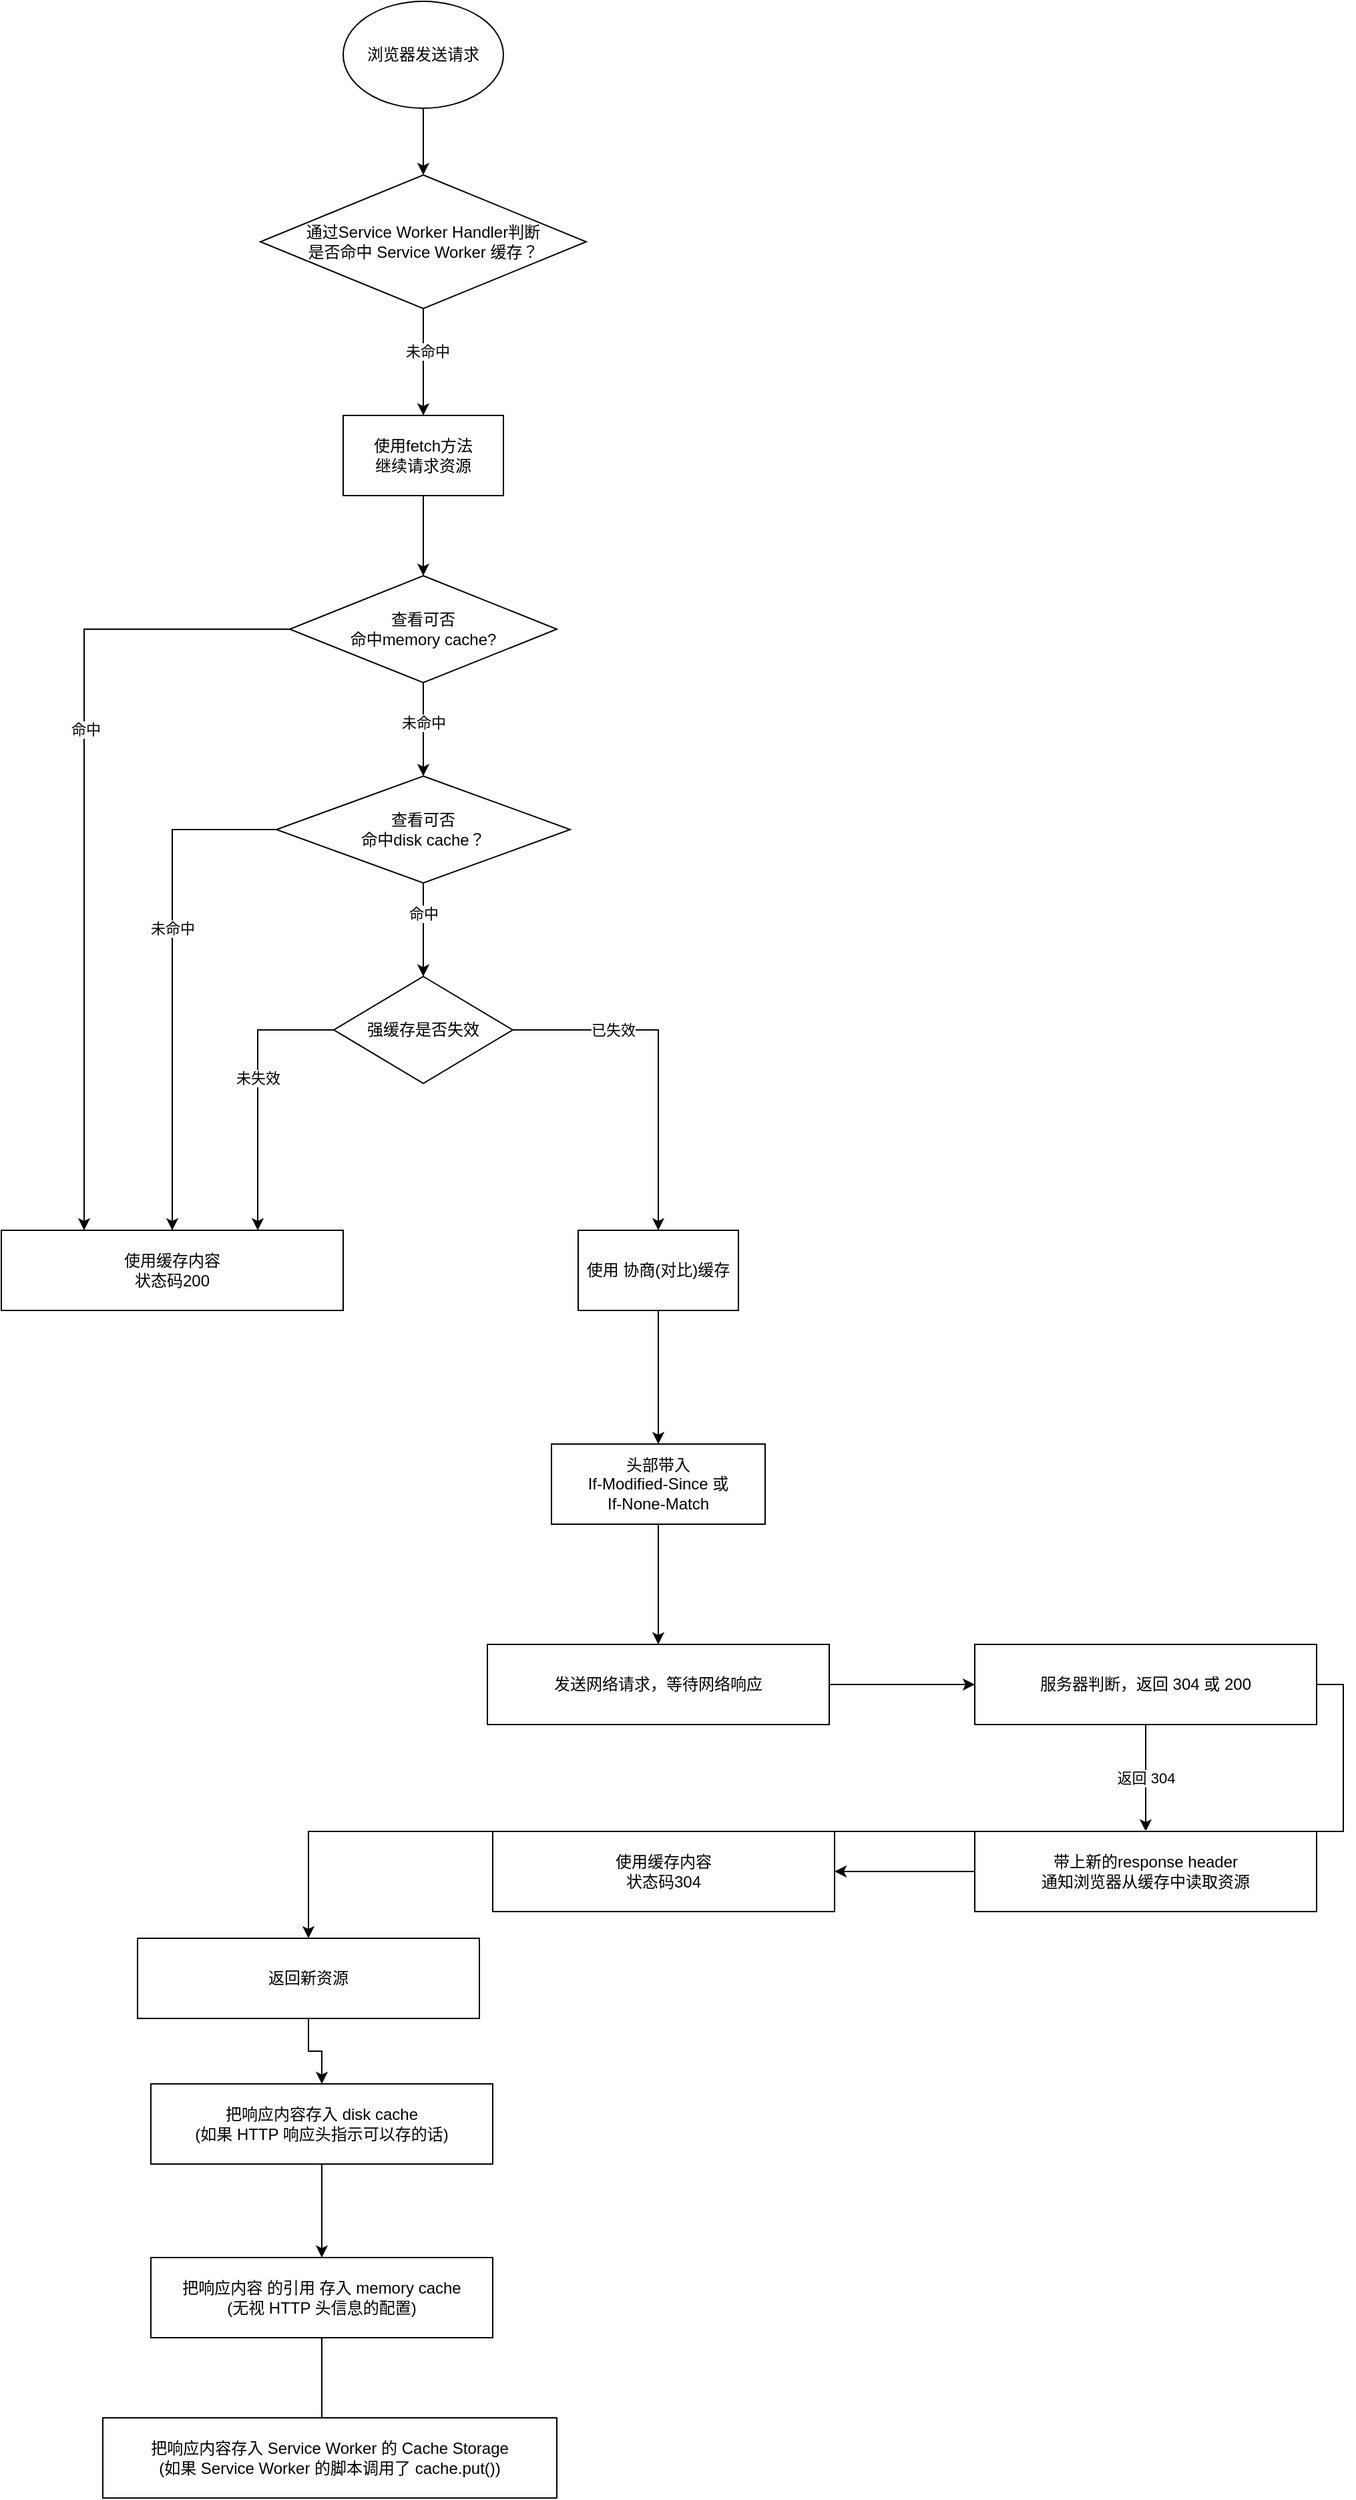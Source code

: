 <mxfile version="14.2.7" type="github">
  <diagram id="NUCHjerggOm3OMJYKeuQ" name="Page-1">
    <mxGraphModel dx="1581" dy="988" grid="1" gridSize="10" guides="1" tooltips="1" connect="1" arrows="1" fold="1" page="1" pageScale="1" pageWidth="827" pageHeight="1169" math="0" shadow="0">
      <root>
        <mxCell id="0" />
        <mxCell id="1" parent="0" />
        <mxCell id="K0_olAz4azfouy1TQkoH-12" value="" style="edgeStyle=orthogonalEdgeStyle;rounded=0;orthogonalLoop=1;jettySize=auto;html=1;" edge="1" parent="1" source="K0_olAz4azfouy1TQkoH-2" target="K0_olAz4azfouy1TQkoH-13">
          <mxGeometry relative="1" as="geometry">
            <mxPoint x="554" y="130" as="targetPoint" />
          </mxGeometry>
        </mxCell>
        <mxCell id="K0_olAz4azfouy1TQkoH-2" value="浏览器发送请求" style="ellipse;whiteSpace=wrap;html=1;" vertex="1" parent="1">
          <mxGeometry x="354" y="40" width="120" height="80" as="geometry" />
        </mxCell>
        <mxCell id="K0_olAz4azfouy1TQkoH-16" style="edgeStyle=orthogonalEdgeStyle;rounded=0;orthogonalLoop=1;jettySize=auto;html=1;exitX=0.5;exitY=1;exitDx=0;exitDy=0;entryX=0.5;entryY=0;entryDx=0;entryDy=0;" edge="1" parent="1" source="K0_olAz4azfouy1TQkoH-3" target="K0_olAz4azfouy1TQkoH-15">
          <mxGeometry relative="1" as="geometry" />
        </mxCell>
        <mxCell id="K0_olAz4azfouy1TQkoH-3" value="使用fetch方法&lt;br&gt;继续请求资源" style="whiteSpace=wrap;html=1;" vertex="1" parent="1">
          <mxGeometry x="354" y="350" width="120" height="60" as="geometry" />
        </mxCell>
        <mxCell id="K0_olAz4azfouy1TQkoH-14" style="edgeStyle=orthogonalEdgeStyle;rounded=0;orthogonalLoop=1;jettySize=auto;html=1;exitX=0.5;exitY=1;exitDx=0;exitDy=0;entryX=0.5;entryY=0;entryDx=0;entryDy=0;" edge="1" parent="1" source="K0_olAz4azfouy1TQkoH-13" target="K0_olAz4azfouy1TQkoH-3">
          <mxGeometry relative="1" as="geometry" />
        </mxCell>
        <mxCell id="K0_olAz4azfouy1TQkoH-17" value="未命中" style="edgeLabel;html=1;align=center;verticalAlign=middle;resizable=0;points=[];" vertex="1" connectable="0" parent="K0_olAz4azfouy1TQkoH-14">
          <mxGeometry x="-0.2" y="3" relative="1" as="geometry">
            <mxPoint as="offset" />
          </mxGeometry>
        </mxCell>
        <mxCell id="K0_olAz4azfouy1TQkoH-13" value="通过Service Worker Handler判断&lt;br&gt;是否命中 Service Worker 缓存？" style="rhombus;whiteSpace=wrap;html=1;" vertex="1" parent="1">
          <mxGeometry x="292" y="170" width="244" height="100" as="geometry" />
        </mxCell>
        <mxCell id="K0_olAz4azfouy1TQkoH-20" value="" style="edgeStyle=orthogonalEdgeStyle;rounded=0;orthogonalLoop=1;jettySize=auto;html=1;entryX=0.5;entryY=0;entryDx=0;entryDy=0;" edge="1" parent="1" source="K0_olAz4azfouy1TQkoH-15" target="K0_olAz4azfouy1TQkoH-27">
          <mxGeometry relative="1" as="geometry">
            <mxPoint x="414" y="620" as="targetPoint" />
          </mxGeometry>
        </mxCell>
        <mxCell id="K0_olAz4azfouy1TQkoH-21" value="未命中" style="edgeLabel;html=1;align=center;verticalAlign=middle;resizable=0;points=[];" vertex="1" connectable="0" parent="K0_olAz4azfouy1TQkoH-20">
          <mxGeometry x="0.075" relative="1" as="geometry">
            <mxPoint y="-8" as="offset" />
          </mxGeometry>
        </mxCell>
        <mxCell id="K0_olAz4azfouy1TQkoH-38" style="edgeStyle=orthogonalEdgeStyle;rounded=0;orthogonalLoop=1;jettySize=auto;html=1;exitX=0;exitY=0.5;exitDx=0;exitDy=0;" edge="1" parent="1" source="K0_olAz4azfouy1TQkoH-15" target="K0_olAz4azfouy1TQkoH-23">
          <mxGeometry relative="1" as="geometry">
            <Array as="points">
              <mxPoint x="160" y="510" />
            </Array>
          </mxGeometry>
        </mxCell>
        <mxCell id="K0_olAz4azfouy1TQkoH-39" value="命中" style="edgeLabel;html=1;align=center;verticalAlign=middle;resizable=0;points=[];" vertex="1" connectable="0" parent="K0_olAz4azfouy1TQkoH-38">
          <mxGeometry x="-0.917" y="-1" relative="1" as="geometry">
            <mxPoint x="-128.67" y="76" as="offset" />
          </mxGeometry>
        </mxCell>
        <mxCell id="K0_olAz4azfouy1TQkoH-15" value="查看可否&lt;br&gt;命中memory cache?" style="rhombus;whiteSpace=wrap;html=1;" vertex="1" parent="1">
          <mxGeometry x="314" y="470" width="200" height="80" as="geometry" />
        </mxCell>
        <mxCell id="K0_olAz4azfouy1TQkoH-26" value="" style="edgeStyle=orthogonalEdgeStyle;rounded=0;orthogonalLoop=1;jettySize=auto;html=1;exitX=0.5;exitY=1;exitDx=0;exitDy=0;entryX=0.5;entryY=0;entryDx=0;entryDy=0;" edge="1" parent="1" source="K0_olAz4azfouy1TQkoH-27" target="K0_olAz4azfouy1TQkoH-29">
          <mxGeometry relative="1" as="geometry">
            <mxPoint x="414" y="680" as="sourcePoint" />
            <mxPoint x="414" y="760.0" as="targetPoint" />
          </mxGeometry>
        </mxCell>
        <mxCell id="K0_olAz4azfouy1TQkoH-28" value="命中" style="edgeLabel;html=1;align=center;verticalAlign=middle;resizable=0;points=[];" vertex="1" connectable="0" parent="K0_olAz4azfouy1TQkoH-26">
          <mxGeometry x="-0.4" y="-1" relative="1" as="geometry">
            <mxPoint x="1" y="2" as="offset" />
          </mxGeometry>
        </mxCell>
        <mxCell id="K0_olAz4azfouy1TQkoH-23" value="使用缓存内容&lt;br&gt;状态码200" style="rounded=0;whiteSpace=wrap;html=1;" vertex="1" parent="1">
          <mxGeometry x="98" y="960" width="256" height="60" as="geometry" />
        </mxCell>
        <mxCell id="K0_olAz4azfouy1TQkoH-69" style="edgeStyle=orthogonalEdgeStyle;rounded=0;orthogonalLoop=1;jettySize=auto;html=1;exitX=0;exitY=0.5;exitDx=0;exitDy=0;" edge="1" parent="1" source="K0_olAz4azfouy1TQkoH-27" target="K0_olAz4azfouy1TQkoH-23">
          <mxGeometry relative="1" as="geometry" />
        </mxCell>
        <mxCell id="K0_olAz4azfouy1TQkoH-71" value="未命中" style="edgeLabel;html=1;align=center;verticalAlign=middle;resizable=0;points=[];" vertex="1" connectable="0" parent="K0_olAz4azfouy1TQkoH-69">
          <mxGeometry x="-0.2" relative="1" as="geometry">
            <mxPoint y="1" as="offset" />
          </mxGeometry>
        </mxCell>
        <mxCell id="K0_olAz4azfouy1TQkoH-27" value="&lt;span&gt;查看可否&lt;/span&gt;&lt;br&gt;&lt;span&gt;命中disk cache？&lt;/span&gt;" style="rhombus;whiteSpace=wrap;html=1;" vertex="1" parent="1">
          <mxGeometry x="304" y="620" width="220" height="80" as="geometry" />
        </mxCell>
        <mxCell id="K0_olAz4azfouy1TQkoH-33" value="" style="edgeStyle=orthogonalEdgeStyle;rounded=0;orthogonalLoop=1;jettySize=auto;html=1;exitX=0;exitY=0.5;exitDx=0;exitDy=0;entryX=0.75;entryY=0;entryDx=0;entryDy=0;" edge="1" parent="1" source="K0_olAz4azfouy1TQkoH-29" target="K0_olAz4azfouy1TQkoH-23">
          <mxGeometry relative="1" as="geometry">
            <mxPoint x="280" y="960" as="targetPoint" />
          </mxGeometry>
        </mxCell>
        <mxCell id="K0_olAz4azfouy1TQkoH-34" value="未失效" style="edgeLabel;html=1;align=center;verticalAlign=middle;resizable=0;points=[];" vertex="1" connectable="0" parent="K0_olAz4azfouy1TQkoH-33">
          <mxGeometry x="0.05" y="-1" relative="1" as="geometry">
            <mxPoint x="1" y="-16" as="offset" />
          </mxGeometry>
        </mxCell>
        <mxCell id="K0_olAz4azfouy1TQkoH-36" value="" style="edgeStyle=orthogonalEdgeStyle;rounded=0;orthogonalLoop=1;jettySize=auto;html=1;entryX=0.5;entryY=0;entryDx=0;entryDy=0;exitX=1;exitY=0.5;exitDx=0;exitDy=0;" edge="1" parent="1" source="K0_olAz4azfouy1TQkoH-29" target="K0_olAz4azfouy1TQkoH-48">
          <mxGeometry relative="1" as="geometry">
            <mxPoint x="500" y="1060" as="targetPoint" />
          </mxGeometry>
        </mxCell>
        <mxCell id="K0_olAz4azfouy1TQkoH-37" value="已失效" style="edgeLabel;html=1;align=center;verticalAlign=middle;resizable=0;points=[];" vertex="1" connectable="0" parent="K0_olAz4azfouy1TQkoH-36">
          <mxGeometry x="-0.592" y="3" relative="1" as="geometry">
            <mxPoint x="22.18" y="3" as="offset" />
          </mxGeometry>
        </mxCell>
        <mxCell id="K0_olAz4azfouy1TQkoH-29" value="强缓存是否失效" style="rhombus;whiteSpace=wrap;html=1;rounded=0;" vertex="1" parent="1">
          <mxGeometry x="347" y="770" width="134" height="80" as="geometry" />
        </mxCell>
        <mxCell id="K0_olAz4azfouy1TQkoH-56" value="" style="edgeStyle=orthogonalEdgeStyle;rounded=0;orthogonalLoop=1;jettySize=auto;html=1;" edge="1" parent="1" source="K0_olAz4azfouy1TQkoH-40" target="K0_olAz4azfouy1TQkoH-55">
          <mxGeometry relative="1" as="geometry" />
        </mxCell>
        <mxCell id="K0_olAz4azfouy1TQkoH-40" value="发送网络请求，等待网络响应" style="rounded=0;whiteSpace=wrap;html=1;" vertex="1" parent="1">
          <mxGeometry x="462" y="1270" width="256" height="60" as="geometry" />
        </mxCell>
        <mxCell id="K0_olAz4azfouy1TQkoH-44" value="" style="edgeStyle=orthogonalEdgeStyle;rounded=0;orthogonalLoop=1;jettySize=auto;html=1;" edge="1" parent="1" source="K0_olAz4azfouy1TQkoH-41" target="K0_olAz4azfouy1TQkoH-43">
          <mxGeometry relative="1" as="geometry" />
        </mxCell>
        <mxCell id="K0_olAz4azfouy1TQkoH-41" value="把响应内容存入 disk cache &lt;br&gt;(如果 HTTP 响应头指示可以存的话)" style="rounded=0;whiteSpace=wrap;html=1;" vertex="1" parent="1">
          <mxGeometry x="210" y="1599" width="256" height="60" as="geometry" />
        </mxCell>
        <mxCell id="K0_olAz4azfouy1TQkoH-46" value="" style="edgeStyle=orthogonalEdgeStyle;rounded=0;orthogonalLoop=1;jettySize=auto;html=1;" edge="1" parent="1" source="K0_olAz4azfouy1TQkoH-43">
          <mxGeometry relative="1" as="geometry">
            <mxPoint x="338" y="1889" as="targetPoint" />
          </mxGeometry>
        </mxCell>
        <mxCell id="K0_olAz4azfouy1TQkoH-43" value="把响应内容 的引用 存入 memory cache &lt;br&gt;(无视 HTTP 头信息的配置)" style="rounded=0;whiteSpace=wrap;html=1;" vertex="1" parent="1">
          <mxGeometry x="210" y="1729" width="256" height="60" as="geometry" />
        </mxCell>
        <mxCell id="K0_olAz4azfouy1TQkoH-45" value="把响应内容存入 Service Worker 的 Cache Storage &lt;br&gt;(如果 Service Worker 的脚本调用了 cache.put())" style="rounded=0;whiteSpace=wrap;html=1;" vertex="1" parent="1">
          <mxGeometry x="174" y="1849" width="340" height="60" as="geometry" />
        </mxCell>
        <mxCell id="K0_olAz4azfouy1TQkoH-51" value="" style="edgeStyle=orthogonalEdgeStyle;rounded=0;orthogonalLoop=1;jettySize=auto;html=1;entryX=0.5;entryY=0;entryDx=0;entryDy=0;exitX=0.5;exitY=1;exitDx=0;exitDy=0;" edge="1" parent="1" source="K0_olAz4azfouy1TQkoH-48" target="K0_olAz4azfouy1TQkoH-52">
          <mxGeometry relative="1" as="geometry" />
        </mxCell>
        <mxCell id="K0_olAz4azfouy1TQkoH-48" value="使用 协商(对比)缓存" style="whiteSpace=wrap;html=1;rounded=0;" vertex="1" parent="1">
          <mxGeometry x="530" y="960" width="120" height="60" as="geometry" />
        </mxCell>
        <mxCell id="K0_olAz4azfouy1TQkoH-54" style="edgeStyle=orthogonalEdgeStyle;rounded=0;orthogonalLoop=1;jettySize=auto;html=1;exitX=0.5;exitY=1;exitDx=0;exitDy=0;entryX=0.5;entryY=0;entryDx=0;entryDy=0;" edge="1" parent="1" source="K0_olAz4azfouy1TQkoH-52" target="K0_olAz4azfouy1TQkoH-40">
          <mxGeometry relative="1" as="geometry" />
        </mxCell>
        <mxCell id="K0_olAz4azfouy1TQkoH-52" value="头部带入 &lt;br&gt;If-Modified-Since 或&lt;br&gt;If-None-Match" style="rounded=0;whiteSpace=wrap;html=1;" vertex="1" parent="1">
          <mxGeometry x="510" y="1120" width="160" height="60" as="geometry" />
        </mxCell>
        <mxCell id="K0_olAz4azfouy1TQkoH-58" value="返回 304" style="edgeStyle=orthogonalEdgeStyle;rounded=0;orthogonalLoop=1;jettySize=auto;html=1;" edge="1" parent="1" source="K0_olAz4azfouy1TQkoH-55" target="K0_olAz4azfouy1TQkoH-57">
          <mxGeometry relative="1" as="geometry" />
        </mxCell>
        <mxCell id="K0_olAz4azfouy1TQkoH-65" value="" style="edgeStyle=orthogonalEdgeStyle;rounded=0;orthogonalLoop=1;jettySize=auto;html=1;exitX=1;exitY=0.5;exitDx=0;exitDy=0;" edge="1" parent="1" source="K0_olAz4azfouy1TQkoH-55" target="K0_olAz4azfouy1TQkoH-64">
          <mxGeometry relative="1" as="geometry">
            <mxPoint x="1130" y="1330" as="sourcePoint" />
          </mxGeometry>
        </mxCell>
        <mxCell id="K0_olAz4azfouy1TQkoH-66" value="返回200" style="edgeLabel;html=1;align=center;verticalAlign=middle;resizable=0;points=[];" vertex="1" connectable="0" parent="K0_olAz4azfouy1TQkoH-65">
          <mxGeometry x="-0.413" y="5" relative="1" as="geometry">
            <mxPoint as="offset" />
          </mxGeometry>
        </mxCell>
        <mxCell id="K0_olAz4azfouy1TQkoH-55" value="服务器判断，返回 304 或 200" style="rounded=0;whiteSpace=wrap;html=1;" vertex="1" parent="1">
          <mxGeometry x="827" y="1270" width="256" height="60" as="geometry" />
        </mxCell>
        <mxCell id="K0_olAz4azfouy1TQkoH-61" value="" style="edgeStyle=orthogonalEdgeStyle;rounded=0;orthogonalLoop=1;jettySize=auto;html=1;" edge="1" parent="1" source="K0_olAz4azfouy1TQkoH-57" target="K0_olAz4azfouy1TQkoH-59">
          <mxGeometry relative="1" as="geometry" />
        </mxCell>
        <mxCell id="K0_olAz4azfouy1TQkoH-57" value="带上新的response header&lt;br&gt;通知浏览器从缓存中读取资源" style="rounded=0;whiteSpace=wrap;html=1;" vertex="1" parent="1">
          <mxGeometry x="827" y="1410" width="256" height="60" as="geometry" />
        </mxCell>
        <mxCell id="K0_olAz4azfouy1TQkoH-59" value="使用缓存内容&lt;br&gt;状态码304" style="rounded=0;whiteSpace=wrap;html=1;" vertex="1" parent="1">
          <mxGeometry x="466" y="1410" width="256" height="60" as="geometry" />
        </mxCell>
        <mxCell id="K0_olAz4azfouy1TQkoH-67" value="" style="edgeStyle=orthogonalEdgeStyle;rounded=0;orthogonalLoop=1;jettySize=auto;html=1;" edge="1" parent="1" source="K0_olAz4azfouy1TQkoH-64" target="K0_olAz4azfouy1TQkoH-41">
          <mxGeometry relative="1" as="geometry" />
        </mxCell>
        <mxCell id="K0_olAz4azfouy1TQkoH-64" value="返回新资源" style="rounded=0;whiteSpace=wrap;html=1;" vertex="1" parent="1">
          <mxGeometry x="200" y="1490" width="256" height="60" as="geometry" />
        </mxCell>
      </root>
    </mxGraphModel>
  </diagram>
</mxfile>
